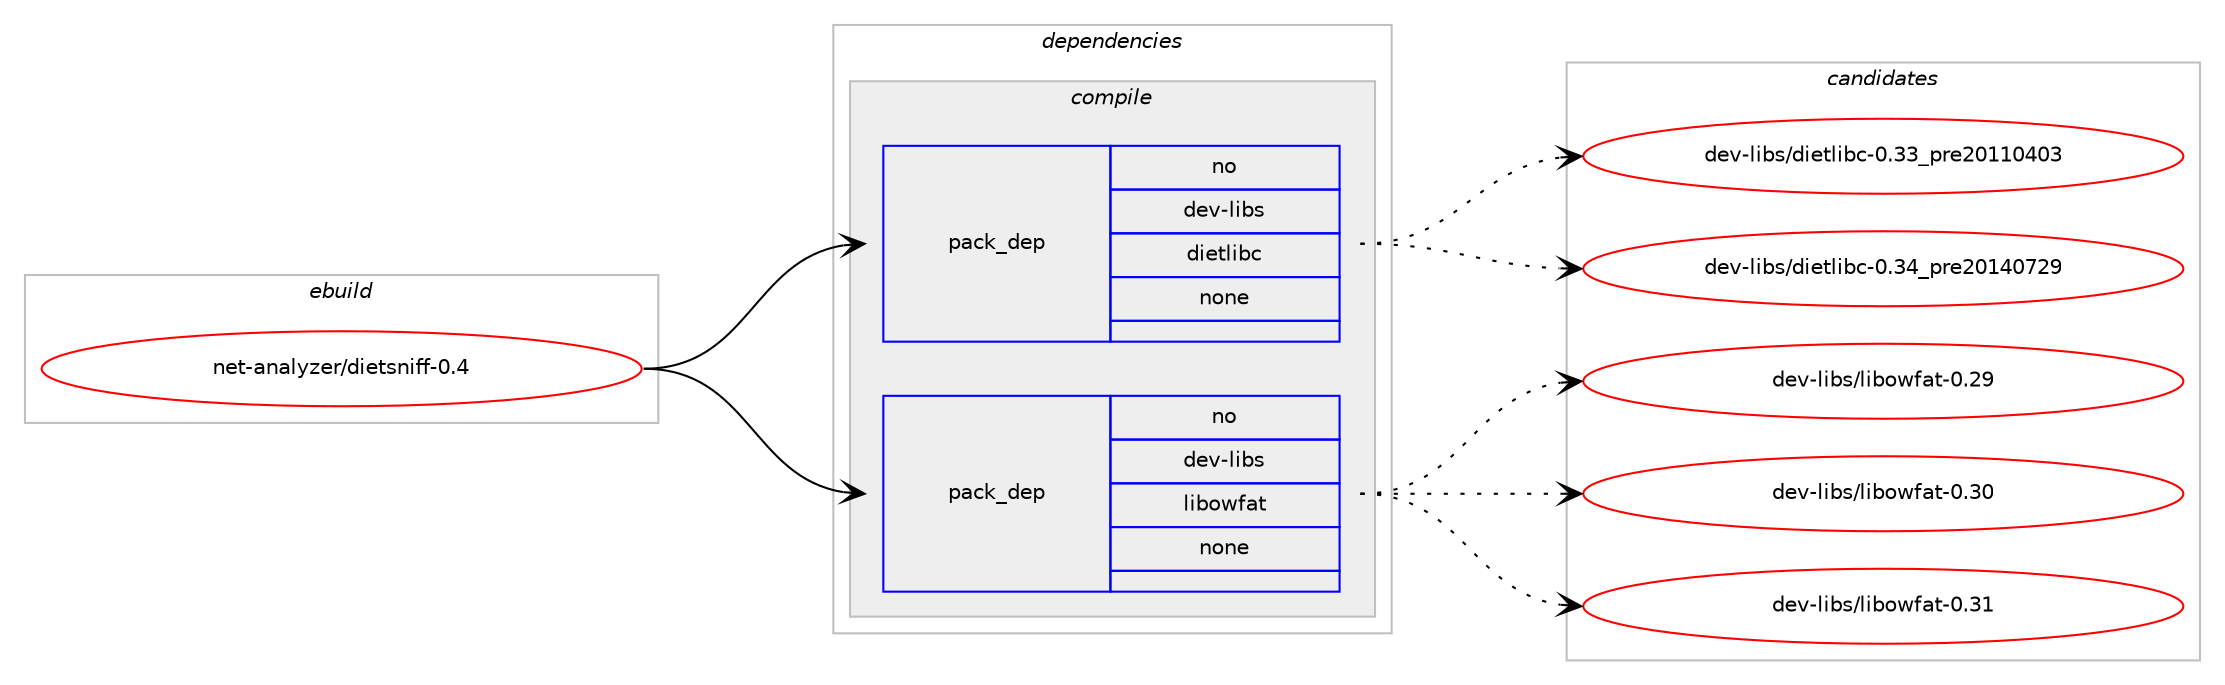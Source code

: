 digraph prolog {

# *************
# Graph options
# *************

newrank=true;
concentrate=true;
compound=true;
graph [rankdir=LR,fontname=Helvetica,fontsize=10,ranksep=1.5];#, ranksep=2.5, nodesep=0.2];
edge  [arrowhead=vee];
node  [fontname=Helvetica,fontsize=10];

# **********
# The ebuild
# **********

subgraph cluster_leftcol {
color=gray;
rank=same;
label=<<i>ebuild</i>>;
id [label="net-analyzer/dietsniff-0.4", color=red, width=4, href="../net-analyzer/dietsniff-0.4.svg"];
}

# ****************
# The dependencies
# ****************

subgraph cluster_midcol {
color=gray;
label=<<i>dependencies</i>>;
subgraph cluster_compile {
fillcolor="#eeeeee";
style=filled;
label=<<i>compile</i>>;
subgraph pack294055 {
dependency398991 [label=<<TABLE BORDER="0" CELLBORDER="1" CELLSPACING="0" CELLPADDING="4" WIDTH="220"><TR><TD ROWSPAN="6" CELLPADDING="30">pack_dep</TD></TR><TR><TD WIDTH="110">no</TD></TR><TR><TD>dev-libs</TD></TR><TR><TD>dietlibc</TD></TR><TR><TD>none</TD></TR><TR><TD></TD></TR></TABLE>>, shape=none, color=blue];
}
id:e -> dependency398991:w [weight=20,style="solid",arrowhead="vee"];
subgraph pack294056 {
dependency398992 [label=<<TABLE BORDER="0" CELLBORDER="1" CELLSPACING="0" CELLPADDING="4" WIDTH="220"><TR><TD ROWSPAN="6" CELLPADDING="30">pack_dep</TD></TR><TR><TD WIDTH="110">no</TD></TR><TR><TD>dev-libs</TD></TR><TR><TD>libowfat</TD></TR><TR><TD>none</TD></TR><TR><TD></TD></TR></TABLE>>, shape=none, color=blue];
}
id:e -> dependency398992:w [weight=20,style="solid",arrowhead="vee"];
}
subgraph cluster_compileandrun {
fillcolor="#eeeeee";
style=filled;
label=<<i>compile and run</i>>;
}
subgraph cluster_run {
fillcolor="#eeeeee";
style=filled;
label=<<i>run</i>>;
}
}

# **************
# The candidates
# **************

subgraph cluster_choices {
rank=same;
color=gray;
label=<<i>candidates</i>>;

subgraph choice294055 {
color=black;
nodesep=1;
choice10010111845108105981154710010510111610810598994548465151951121141015048494948524851 [label="dev-libs/dietlibc-0.33_pre20110403", color=red, width=4,href="../dev-libs/dietlibc-0.33_pre20110403.svg"];
choice10010111845108105981154710010510111610810598994548465152951121141015048495248555057 [label="dev-libs/dietlibc-0.34_pre20140729", color=red, width=4,href="../dev-libs/dietlibc-0.34_pre20140729.svg"];
dependency398991:e -> choice10010111845108105981154710010510111610810598994548465151951121141015048494948524851:w [style=dotted,weight="100"];
dependency398991:e -> choice10010111845108105981154710010510111610810598994548465152951121141015048495248555057:w [style=dotted,weight="100"];
}
subgraph choice294056 {
color=black;
nodesep=1;
choice10010111845108105981154710810598111119102971164548465057 [label="dev-libs/libowfat-0.29", color=red, width=4,href="../dev-libs/libowfat-0.29.svg"];
choice10010111845108105981154710810598111119102971164548465148 [label="dev-libs/libowfat-0.30", color=red, width=4,href="../dev-libs/libowfat-0.30.svg"];
choice10010111845108105981154710810598111119102971164548465149 [label="dev-libs/libowfat-0.31", color=red, width=4,href="../dev-libs/libowfat-0.31.svg"];
dependency398992:e -> choice10010111845108105981154710810598111119102971164548465057:w [style=dotted,weight="100"];
dependency398992:e -> choice10010111845108105981154710810598111119102971164548465148:w [style=dotted,weight="100"];
dependency398992:e -> choice10010111845108105981154710810598111119102971164548465149:w [style=dotted,weight="100"];
}
}

}

